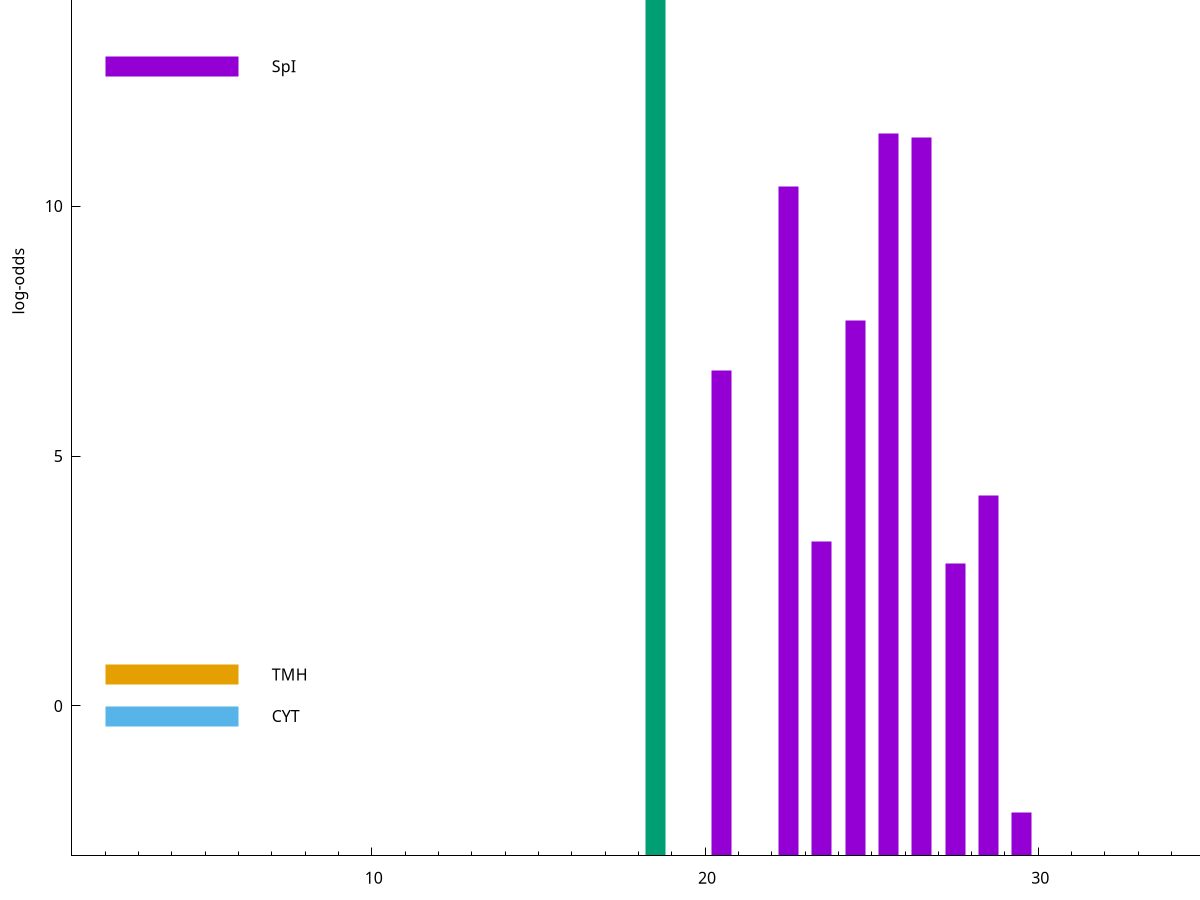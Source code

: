 set title "LipoP predictions for SRR4017929.gff"
set size 2., 1.4
set xrange [1:70] 
set mxtics 10
set yrange [-3:20]
set y2range [0:23]
set ylabel "log-odds"
set term postscript eps color solid "Helvetica" 30
set output "SRR4017929.gff79.eps"
set arrow from 2,14.342 to 6,14.342 nohead lt 2 lw 20
set label "SpII" at 7,14.342
set arrow from 2,12.7993 to 6,12.7993 nohead lt 1 lw 20
set label "SpI" at 7,12.7993
set arrow from 2,0.630198 to 6,0.630198 nohead lt 4 lw 20
set label "TMH" at 7,0.630198
set arrow from 2,-0.200913 to 6,-0.200913 nohead lt 3 lw 20
set label "CYT" at 7,-0.200913
set arrow from 2,14.342 to 6,14.342 nohead lt 2 lw 20
set label "SpII" at 7,14.342
# NOTE: The scores below are the log-odds scores with the threshold
# NOTE: subtracted (a hack to make gnuplot make the histogram all
# NOTE: look nice).
plot "-" axes x1y2 title "" with impulses lt 2 lw 20, "-" axes x1y2 title "" with impulses lt 1 lw 20
18.500000 17.342000
e
25.500000 14.443700
26.500000 14.367100
22.500000 13.399100
24.500000 10.713250
20.500000 9.717970
28.500000 7.208600
23.500000 6.288860
27.500000 5.851710
29.500000 0.871640
e
exit
